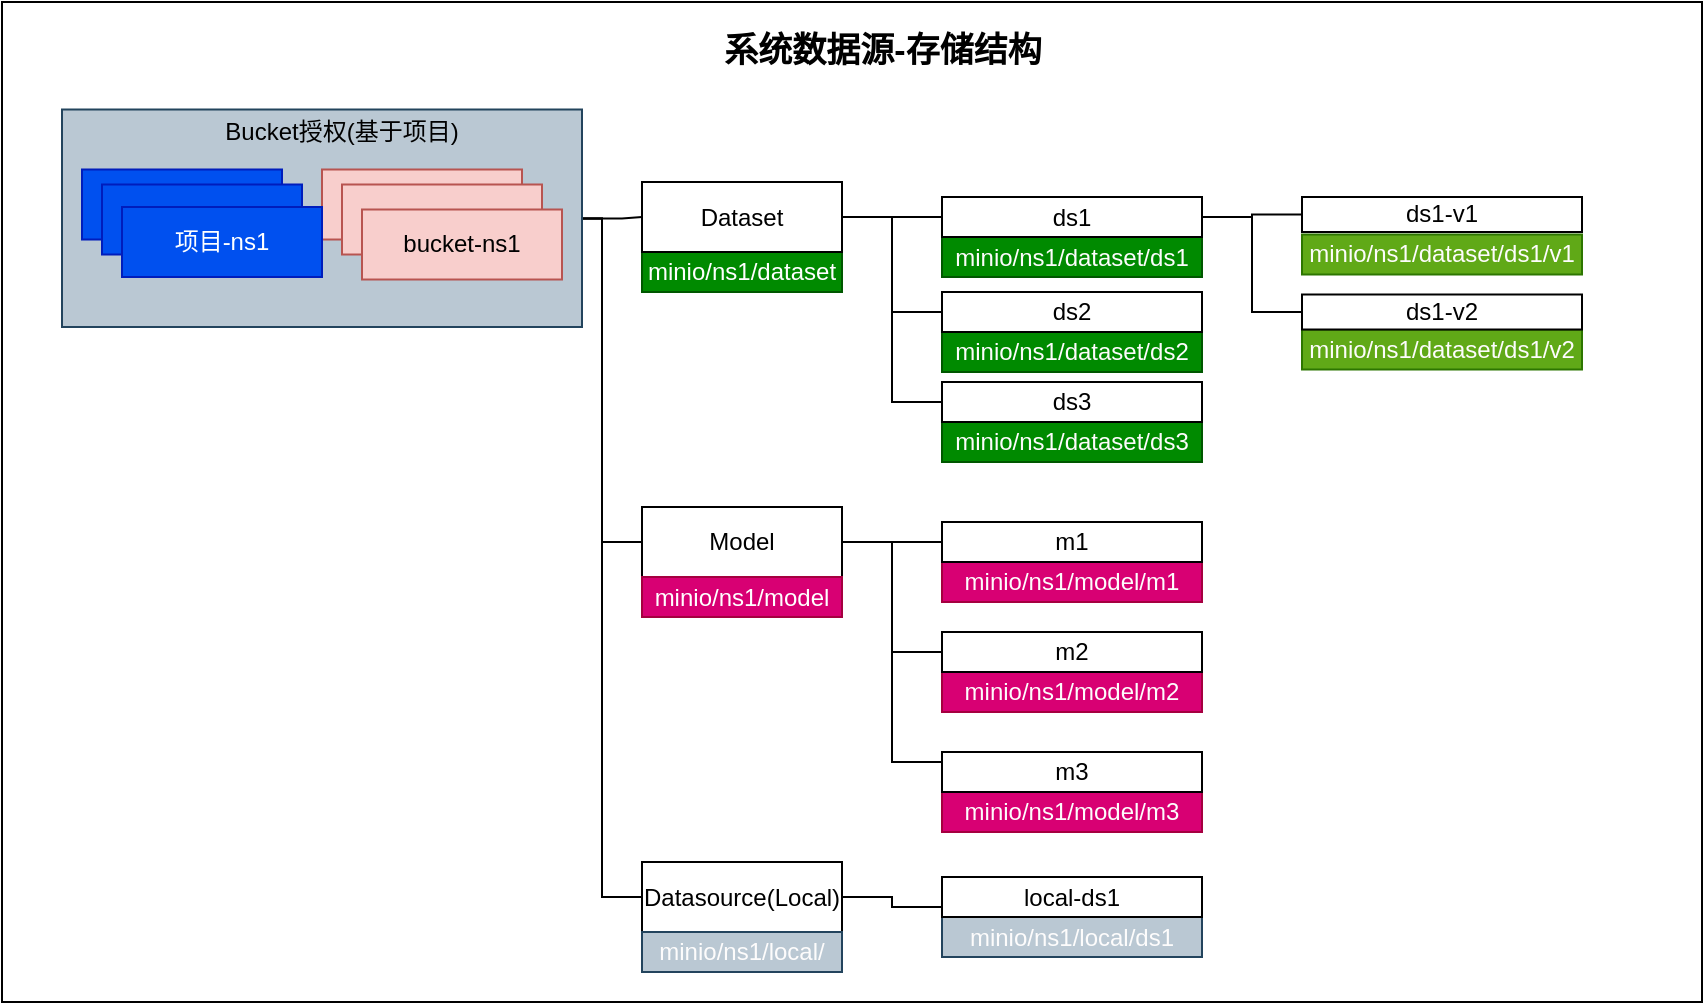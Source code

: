<mxfile version="20.6.2" type="device"><diagram id="LxMl-2SoCOkEbOTOW2Gz" name="第 1 页"><mxGraphModel dx="1666" dy="886" grid="1" gridSize="10" guides="1" tooltips="1" connect="1" arrows="1" fold="1" page="1" pageScale="1" pageWidth="1920" pageHeight="1200" math="0" shadow="0"><root><mxCell id="0"/><mxCell id="1" parent="0"/><mxCell id="CVLv9CD3JrJjsB5Fl6TC-63" value="" style="rounded=0;whiteSpace=wrap;html=1;" vertex="1" parent="1"><mxGeometry x="180" y="120" width="850" height="500" as="geometry"/></mxCell><mxCell id="CVLv9CD3JrJjsB5Fl6TC-84" style="edgeStyle=orthogonalEdgeStyle;rounded=0;orthogonalLoop=1;jettySize=auto;html=1;entryX=0;entryY=0.5;entryDx=0;entryDy=0;fontSize=17;fontColor=#FDFCFC;endArrow=none;endFill=0;" edge="1" parent="1" source="CVLv9CD3JrJjsB5Fl6TC-62" target="CVLv9CD3JrJjsB5Fl6TC-29"><mxGeometry relative="1" as="geometry"/></mxCell><mxCell id="CVLv9CD3JrJjsB5Fl6TC-86" style="edgeStyle=orthogonalEdgeStyle;rounded=0;orthogonalLoop=1;jettySize=auto;html=1;entryX=0;entryY=0.5;entryDx=0;entryDy=0;fontSize=17;fontColor=#FDFCFC;endArrow=none;endFill=0;" edge="1" parent="1" source="CVLv9CD3JrJjsB5Fl6TC-62" target="CVLv9CD3JrJjsB5Fl6TC-30"><mxGeometry relative="1" as="geometry"><Array as="points"><mxPoint x="480" y="228"/><mxPoint x="480" y="390"/></Array></mxGeometry></mxCell><mxCell id="CVLv9CD3JrJjsB5Fl6TC-87" style="edgeStyle=orthogonalEdgeStyle;rounded=0;orthogonalLoop=1;jettySize=auto;html=1;entryX=0;entryY=0.5;entryDx=0;entryDy=0;fontSize=17;fontColor=#FDFCFC;endArrow=none;endFill=0;" edge="1" parent="1" source="CVLv9CD3JrJjsB5Fl6TC-62" target="CVLv9CD3JrJjsB5Fl6TC-75"><mxGeometry relative="1" as="geometry"><Array as="points"><mxPoint x="480" y="228"/><mxPoint x="480" y="568"/></Array></mxGeometry></mxCell><mxCell id="CVLv9CD3JrJjsB5Fl6TC-62" value="" style="rounded=0;whiteSpace=wrap;html=1;fillColor=#bac8d3;strokeColor=#23445d;" vertex="1" parent="1"><mxGeometry x="210" y="173.75" width="260" height="108.75" as="geometry"/></mxCell><mxCell id="CVLv9CD3JrJjsB5Fl6TC-6" value="Bucket授权(基于项目)" style="text;html=1;strokeColor=none;fillColor=none;align=center;verticalAlign=middle;whiteSpace=wrap;rounded=0;" vertex="1" parent="1"><mxGeometry x="270" y="160" width="160" height="50" as="geometry"/></mxCell><mxCell id="CVLv9CD3JrJjsB5Fl6TC-7" value="项目-ns1" style="rounded=0;whiteSpace=wrap;html=1;fillColor=#0050ef;fontColor=#ffffff;strokeColor=#001DBC;" vertex="1" parent="1"><mxGeometry x="220" y="203.75" width="100" height="35" as="geometry"/></mxCell><mxCell id="CVLv9CD3JrJjsB5Fl6TC-26" value="bucket-ns1" style="rounded=0;whiteSpace=wrap;html=1;fillColor=#f8cecc;strokeColor=#b85450;" vertex="1" parent="1"><mxGeometry x="340" y="203.75" width="100" height="35" as="geometry"/></mxCell><mxCell id="CVLv9CD3JrJjsB5Fl6TC-28" value="minio/ns1/dataset" style="rounded=0;whiteSpace=wrap;html=1;fillColor=#008a00;strokeColor=#005700;fontColor=#ffffff;" vertex="1" parent="1"><mxGeometry x="500" y="245" width="100" height="20" as="geometry"/></mxCell><mxCell id="CVLv9CD3JrJjsB5Fl6TC-47" style="edgeStyle=orthogonalEdgeStyle;rounded=0;orthogonalLoop=1;jettySize=auto;html=1;entryX=0;entryY=0.5;entryDx=0;entryDy=0;fontColor=#FDFCFC;endArrow=none;endFill=0;" edge="1" parent="1" source="CVLv9CD3JrJjsB5Fl6TC-29" target="CVLv9CD3JrJjsB5Fl6TC-36"><mxGeometry relative="1" as="geometry"/></mxCell><mxCell id="CVLv9CD3JrJjsB5Fl6TC-48" style="edgeStyle=orthogonalEdgeStyle;rounded=0;orthogonalLoop=1;jettySize=auto;html=1;entryX=0;entryY=0.5;entryDx=0;entryDy=0;fontColor=#FDFCFC;endArrow=none;endFill=0;" edge="1" parent="1" source="CVLv9CD3JrJjsB5Fl6TC-29" target="CVLv9CD3JrJjsB5Fl6TC-38"><mxGeometry relative="1" as="geometry"/></mxCell><mxCell id="CVLv9CD3JrJjsB5Fl6TC-49" style="edgeStyle=orthogonalEdgeStyle;rounded=0;orthogonalLoop=1;jettySize=auto;html=1;entryX=0;entryY=0.5;entryDx=0;entryDy=0;fontColor=#FDFCFC;endArrow=none;endFill=0;" edge="1" parent="1" source="CVLv9CD3JrJjsB5Fl6TC-29" target="CVLv9CD3JrJjsB5Fl6TC-40"><mxGeometry relative="1" as="geometry"/></mxCell><mxCell id="CVLv9CD3JrJjsB5Fl6TC-29" value="Dataset" style="rounded=0;whiteSpace=wrap;html=1;" vertex="1" parent="1"><mxGeometry x="500" y="210" width="100" height="35" as="geometry"/></mxCell><mxCell id="CVLv9CD3JrJjsB5Fl6TC-50" style="edgeStyle=orthogonalEdgeStyle;rounded=0;orthogonalLoop=1;jettySize=auto;html=1;entryX=0;entryY=0.5;entryDx=0;entryDy=0;fontColor=#FDFCFC;endArrow=none;endFill=0;" edge="1" parent="1" source="CVLv9CD3JrJjsB5Fl6TC-30" target="CVLv9CD3JrJjsB5Fl6TC-42"><mxGeometry relative="1" as="geometry"/></mxCell><mxCell id="CVLv9CD3JrJjsB5Fl6TC-51" style="edgeStyle=orthogonalEdgeStyle;rounded=0;orthogonalLoop=1;jettySize=auto;html=1;entryX=0;entryY=0.5;entryDx=0;entryDy=0;fontColor=#FDFCFC;endArrow=none;endFill=0;" edge="1" parent="1" source="CVLv9CD3JrJjsB5Fl6TC-30" target="CVLv9CD3JrJjsB5Fl6TC-44"><mxGeometry relative="1" as="geometry"/></mxCell><mxCell id="CVLv9CD3JrJjsB5Fl6TC-52" style="edgeStyle=orthogonalEdgeStyle;rounded=0;orthogonalLoop=1;jettySize=auto;html=1;entryX=0;entryY=0.25;entryDx=0;entryDy=0;fontColor=#FDFCFC;endArrow=none;endFill=0;" edge="1" parent="1" source="CVLv9CD3JrJjsB5Fl6TC-30" target="CVLv9CD3JrJjsB5Fl6TC-46"><mxGeometry relative="1" as="geometry"/></mxCell><mxCell id="CVLv9CD3JrJjsB5Fl6TC-30" value="Model" style="rounded=0;whiteSpace=wrap;html=1;" vertex="1" parent="1"><mxGeometry x="500" y="372.5" width="100" height="35" as="geometry"/></mxCell><mxCell id="CVLv9CD3JrJjsB5Fl6TC-34" value="minio/ns1/model" style="rounded=0;whiteSpace=wrap;html=1;fillColor=#d80073;strokeColor=#A50040;fontColor=#ffffff;" vertex="1" parent="1"><mxGeometry x="500" y="407.5" width="100" height="20" as="geometry"/></mxCell><mxCell id="CVLv9CD3JrJjsB5Fl6TC-35" value="&lt;font color=&quot;#fdfcfc&quot;&gt;minio/ns1/dataset/ds1&lt;/font&gt;" style="rounded=0;whiteSpace=wrap;html=1;fillColor=#008a00;strokeColor=#005700;fontColor=#ffffff;" vertex="1" parent="1"><mxGeometry x="650" y="237.5" width="130" height="20" as="geometry"/></mxCell><mxCell id="CVLv9CD3JrJjsB5Fl6TC-57" style="edgeStyle=orthogonalEdgeStyle;rounded=0;orthogonalLoop=1;jettySize=auto;html=1;entryX=0;entryY=0.5;entryDx=0;entryDy=0;fontColor=#FDFCFC;endArrow=none;endFill=0;" edge="1" parent="1" source="CVLv9CD3JrJjsB5Fl6TC-36" target="CVLv9CD3JrJjsB5Fl6TC-54"><mxGeometry relative="1" as="geometry"/></mxCell><mxCell id="CVLv9CD3JrJjsB5Fl6TC-59" style="edgeStyle=orthogonalEdgeStyle;rounded=0;orthogonalLoop=1;jettySize=auto;html=1;entryX=0;entryY=0.5;entryDx=0;entryDy=0;fontColor=#FDFCFC;endArrow=none;endFill=0;" edge="1" parent="1" source="CVLv9CD3JrJjsB5Fl6TC-36" target="CVLv9CD3JrJjsB5Fl6TC-56"><mxGeometry relative="1" as="geometry"/></mxCell><mxCell id="CVLv9CD3JrJjsB5Fl6TC-36" value="ds1" style="rounded=0;whiteSpace=wrap;html=1;" vertex="1" parent="1"><mxGeometry x="650" y="217.5" width="130" height="20" as="geometry"/></mxCell><mxCell id="CVLv9CD3JrJjsB5Fl6TC-37" value="&lt;font color=&quot;#fdfcfc&quot;&gt;minio/ns1/dataset/ds2&lt;/font&gt;" style="rounded=0;whiteSpace=wrap;html=1;fillColor=#008a00;strokeColor=#005700;fontColor=#ffffff;" vertex="1" parent="1"><mxGeometry x="650" y="285" width="130" height="20" as="geometry"/></mxCell><mxCell id="CVLv9CD3JrJjsB5Fl6TC-38" value="ds2" style="rounded=0;whiteSpace=wrap;html=1;" vertex="1" parent="1"><mxGeometry x="650" y="265" width="130" height="20" as="geometry"/></mxCell><mxCell id="CVLv9CD3JrJjsB5Fl6TC-39" value="&lt;font color=&quot;#fdfcfc&quot;&gt;minio/ns1/dataset/ds3&lt;/font&gt;" style="rounded=0;whiteSpace=wrap;html=1;fillColor=#008a00;strokeColor=#005700;fontColor=#ffffff;" vertex="1" parent="1"><mxGeometry x="650" y="330" width="130" height="20" as="geometry"/></mxCell><mxCell id="CVLv9CD3JrJjsB5Fl6TC-40" value="ds3" style="rounded=0;whiteSpace=wrap;html=1;" vertex="1" parent="1"><mxGeometry x="650" y="310" width="130" height="20" as="geometry"/></mxCell><mxCell id="CVLv9CD3JrJjsB5Fl6TC-41" value="&lt;font color=&quot;#fdfcfc&quot;&gt;minio/ns1/model/m1&lt;/font&gt;" style="rounded=0;whiteSpace=wrap;html=1;fillColor=#d80073;strokeColor=#A50040;fontColor=#ffffff;" vertex="1" parent="1"><mxGeometry x="650" y="400" width="130" height="20" as="geometry"/></mxCell><mxCell id="CVLv9CD3JrJjsB5Fl6TC-42" value="m1" style="rounded=0;whiteSpace=wrap;html=1;" vertex="1" parent="1"><mxGeometry x="650" y="380" width="130" height="20" as="geometry"/></mxCell><mxCell id="CVLv9CD3JrJjsB5Fl6TC-43" value="&lt;font color=&quot;#fdfcfc&quot;&gt;minio/ns1/model/m2&lt;/font&gt;" style="rounded=0;whiteSpace=wrap;html=1;fillColor=#d80073;strokeColor=#A50040;fontColor=#ffffff;" vertex="1" parent="1"><mxGeometry x="650" y="455" width="130" height="20" as="geometry"/></mxCell><mxCell id="CVLv9CD3JrJjsB5Fl6TC-44" value="m2" style="rounded=0;whiteSpace=wrap;html=1;" vertex="1" parent="1"><mxGeometry x="650" y="435" width="130" height="20" as="geometry"/></mxCell><mxCell id="CVLv9CD3JrJjsB5Fl6TC-45" value="&lt;font color=&quot;#fdfcfc&quot;&gt;minio/ns1/model/m3&lt;/font&gt;" style="rounded=0;whiteSpace=wrap;html=1;fillColor=#d80073;strokeColor=#A50040;fontColor=#ffffff;" vertex="1" parent="1"><mxGeometry x="650" y="515" width="130" height="20" as="geometry"/></mxCell><mxCell id="CVLv9CD3JrJjsB5Fl6TC-46" value="m3" style="rounded=0;whiteSpace=wrap;html=1;" vertex="1" parent="1"><mxGeometry x="650" y="495" width="130" height="20" as="geometry"/></mxCell><mxCell id="CVLv9CD3JrJjsB5Fl6TC-53" value="&lt;font color=&quot;#fdfcfc&quot;&gt;minio/ns1/dataset/ds1/v1&lt;/font&gt;" style="rounded=0;whiteSpace=wrap;html=1;fillColor=#60a917;strokeColor=#2D7600;fontColor=#ffffff;" vertex="1" parent="1"><mxGeometry x="830" y="236.25" width="140" height="20" as="geometry"/></mxCell><mxCell id="CVLv9CD3JrJjsB5Fl6TC-54" value="ds1-v1" style="rounded=0;whiteSpace=wrap;html=1;" vertex="1" parent="1"><mxGeometry x="830" y="217.5" width="140" height="17.5" as="geometry"/></mxCell><mxCell id="CVLv9CD3JrJjsB5Fl6TC-55" value="&lt;font color=&quot;#fdfcfc&quot;&gt;minio/ns1/dataset/ds1/v2&lt;/font&gt;" style="rounded=0;whiteSpace=wrap;html=1;fillColor=#60a917;strokeColor=#2D7600;fontColor=#ffffff;" vertex="1" parent="1"><mxGeometry x="830" y="283.75" width="140" height="20" as="geometry"/></mxCell><mxCell id="CVLv9CD3JrJjsB5Fl6TC-56" value="ds1-v2" style="rounded=0;whiteSpace=wrap;html=1;" vertex="1" parent="1"><mxGeometry x="830" y="266.25" width="140" height="17.5" as="geometry"/></mxCell><mxCell id="CVLv9CD3JrJjsB5Fl6TC-65" value="&lt;font color=&quot;#000000&quot; style=&quot;font-size: 17px;&quot;&gt;系统数据源-存储结构&lt;/font&gt;" style="text;html=1;resizable=0;autosize=1;align=center;verticalAlign=middle;points=[];fillColor=none;strokeColor=none;rounded=0;fontColor=#FDFCFC;fontStyle=1;fontSize=17;" vertex="1" parent="1"><mxGeometry x="530" y="130" width="180" height="30" as="geometry"/></mxCell><mxCell id="CVLv9CD3JrJjsB5Fl6TC-71" value="项目-ns1" style="rounded=0;whiteSpace=wrap;html=1;fillColor=#0050ef;fontColor=#ffffff;strokeColor=#001DBC;" vertex="1" parent="1"><mxGeometry x="230" y="211.25" width="100" height="35" as="geometry"/></mxCell><mxCell id="CVLv9CD3JrJjsB5Fl6TC-72" value="bucket-ns1" style="rounded=0;whiteSpace=wrap;html=1;fillColor=#f8cecc;strokeColor=#b85450;" vertex="1" parent="1"><mxGeometry x="350" y="211.25" width="100" height="35" as="geometry"/></mxCell><mxCell id="CVLv9CD3JrJjsB5Fl6TC-73" value="项目-ns1" style="rounded=0;whiteSpace=wrap;html=1;fillColor=#0050ef;fontColor=#ffffff;strokeColor=#001DBC;" vertex="1" parent="1"><mxGeometry x="240" y="222.5" width="100" height="35" as="geometry"/></mxCell><mxCell id="CVLv9CD3JrJjsB5Fl6TC-74" value="bucket-ns1" style="rounded=0;whiteSpace=wrap;html=1;fillColor=#f8cecc;strokeColor=#b85450;" vertex="1" parent="1"><mxGeometry x="360" y="223.75" width="100" height="35" as="geometry"/></mxCell><mxCell id="CVLv9CD3JrJjsB5Fl6TC-81" style="edgeStyle=orthogonalEdgeStyle;rounded=0;orthogonalLoop=1;jettySize=auto;html=1;entryX=0;entryY=0.75;entryDx=0;entryDy=0;fontSize=17;fontColor=#000000;endArrow=none;endFill=0;" edge="1" parent="1" source="CVLv9CD3JrJjsB5Fl6TC-75" target="CVLv9CD3JrJjsB5Fl6TC-80"><mxGeometry relative="1" as="geometry"/></mxCell><mxCell id="CVLv9CD3JrJjsB5Fl6TC-75" value="Datasource(Local)" style="rounded=0;whiteSpace=wrap;html=1;" vertex="1" parent="1"><mxGeometry x="500" y="550" width="100" height="35" as="geometry"/></mxCell><mxCell id="CVLv9CD3JrJjsB5Fl6TC-76" value="minio/ns1/local/" style="rounded=0;whiteSpace=wrap;html=1;fillColor=#bac8d3;strokeColor=#23445d;fontColor=#FDFCFC;" vertex="1" parent="1"><mxGeometry x="500" y="585" width="100" height="20" as="geometry"/></mxCell><mxCell id="CVLv9CD3JrJjsB5Fl6TC-79" value="&lt;font color=&quot;#fdfcfc&quot;&gt;minio/ns1/local/ds1&lt;/font&gt;" style="rounded=0;whiteSpace=wrap;html=1;fillColor=#bac8d3;strokeColor=#23445d;" vertex="1" parent="1"><mxGeometry x="650" y="577.5" width="130" height="20" as="geometry"/></mxCell><mxCell id="CVLv9CD3JrJjsB5Fl6TC-80" value="local-ds1" style="rounded=0;whiteSpace=wrap;html=1;" vertex="1" parent="1"><mxGeometry x="650" y="557.5" width="130" height="20" as="geometry"/></mxCell></root></mxGraphModel></diagram></mxfile>
